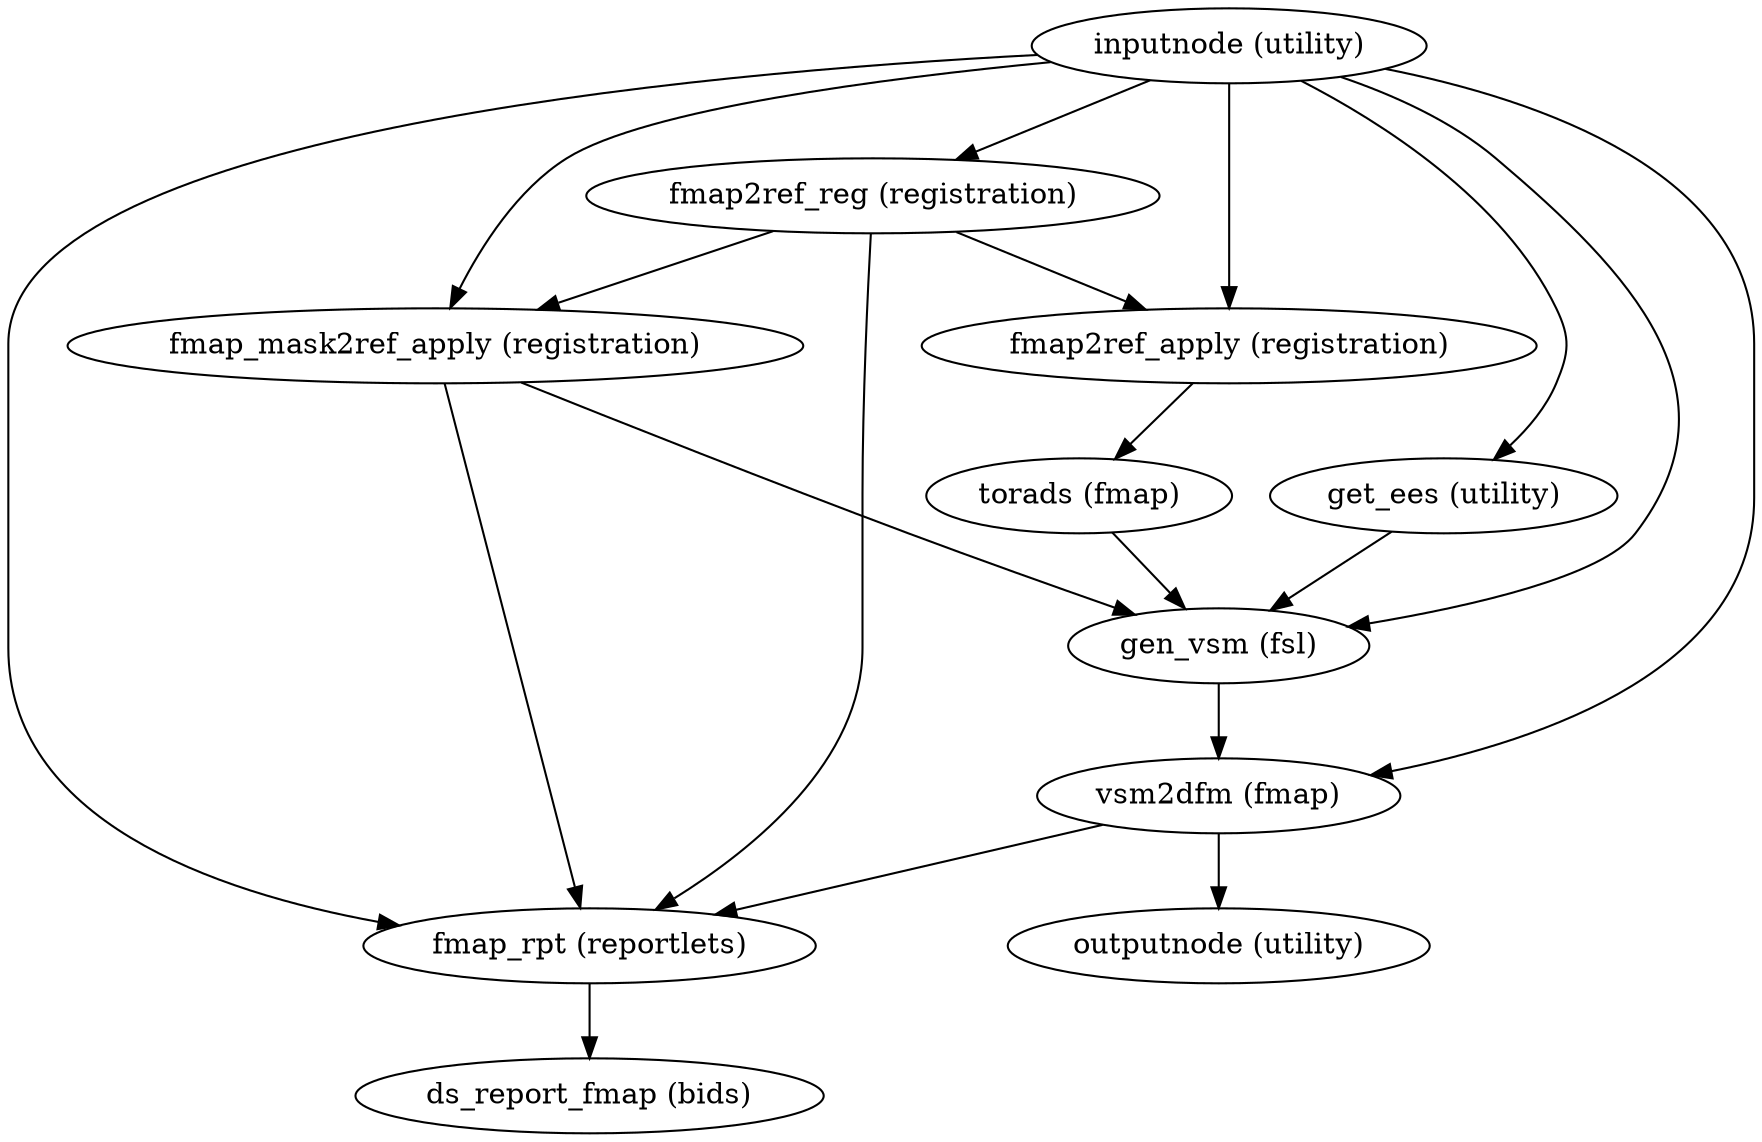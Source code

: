 strict digraph  {
"inputnode (utility)";
"fmap2ref_reg (registration)";
"fmap2ref_apply (registration)";
"fmap_mask2ref_apply (registration)";
"get_ees (utility)";
"gen_vsm (fsl)";
"vsm2dfm (fmap)";
"fmap_rpt (reportlets)";
"torads (fmap)";
"outputnode (utility)";
"ds_report_fmap (bids)";
"inputnode (utility)" -> "fmap2ref_reg (registration)";
"inputnode (utility)" -> "fmap2ref_apply (registration)";
"inputnode (utility)" -> "fmap_mask2ref_apply (registration)";
"inputnode (utility)" -> "get_ees (utility)";
"inputnode (utility)" -> "gen_vsm (fsl)";
"inputnode (utility)" -> "vsm2dfm (fmap)";
"inputnode (utility)" -> "fmap_rpt (reportlets)";
"fmap2ref_reg (registration)" -> "fmap2ref_apply (registration)";
"fmap2ref_reg (registration)" -> "fmap_mask2ref_apply (registration)";
"fmap2ref_reg (registration)" -> "fmap_rpt (reportlets)";
"fmap2ref_apply (registration)" -> "torads (fmap)";
"fmap_mask2ref_apply (registration)" -> "gen_vsm (fsl)";
"fmap_mask2ref_apply (registration)" -> "fmap_rpt (reportlets)";
"get_ees (utility)" -> "gen_vsm (fsl)";
"gen_vsm (fsl)" -> "vsm2dfm (fmap)";
"vsm2dfm (fmap)" -> "outputnode (utility)";
"vsm2dfm (fmap)" -> "fmap_rpt (reportlets)";
"fmap_rpt (reportlets)" -> "ds_report_fmap (bids)";
"torads (fmap)" -> "gen_vsm (fsl)";
}
